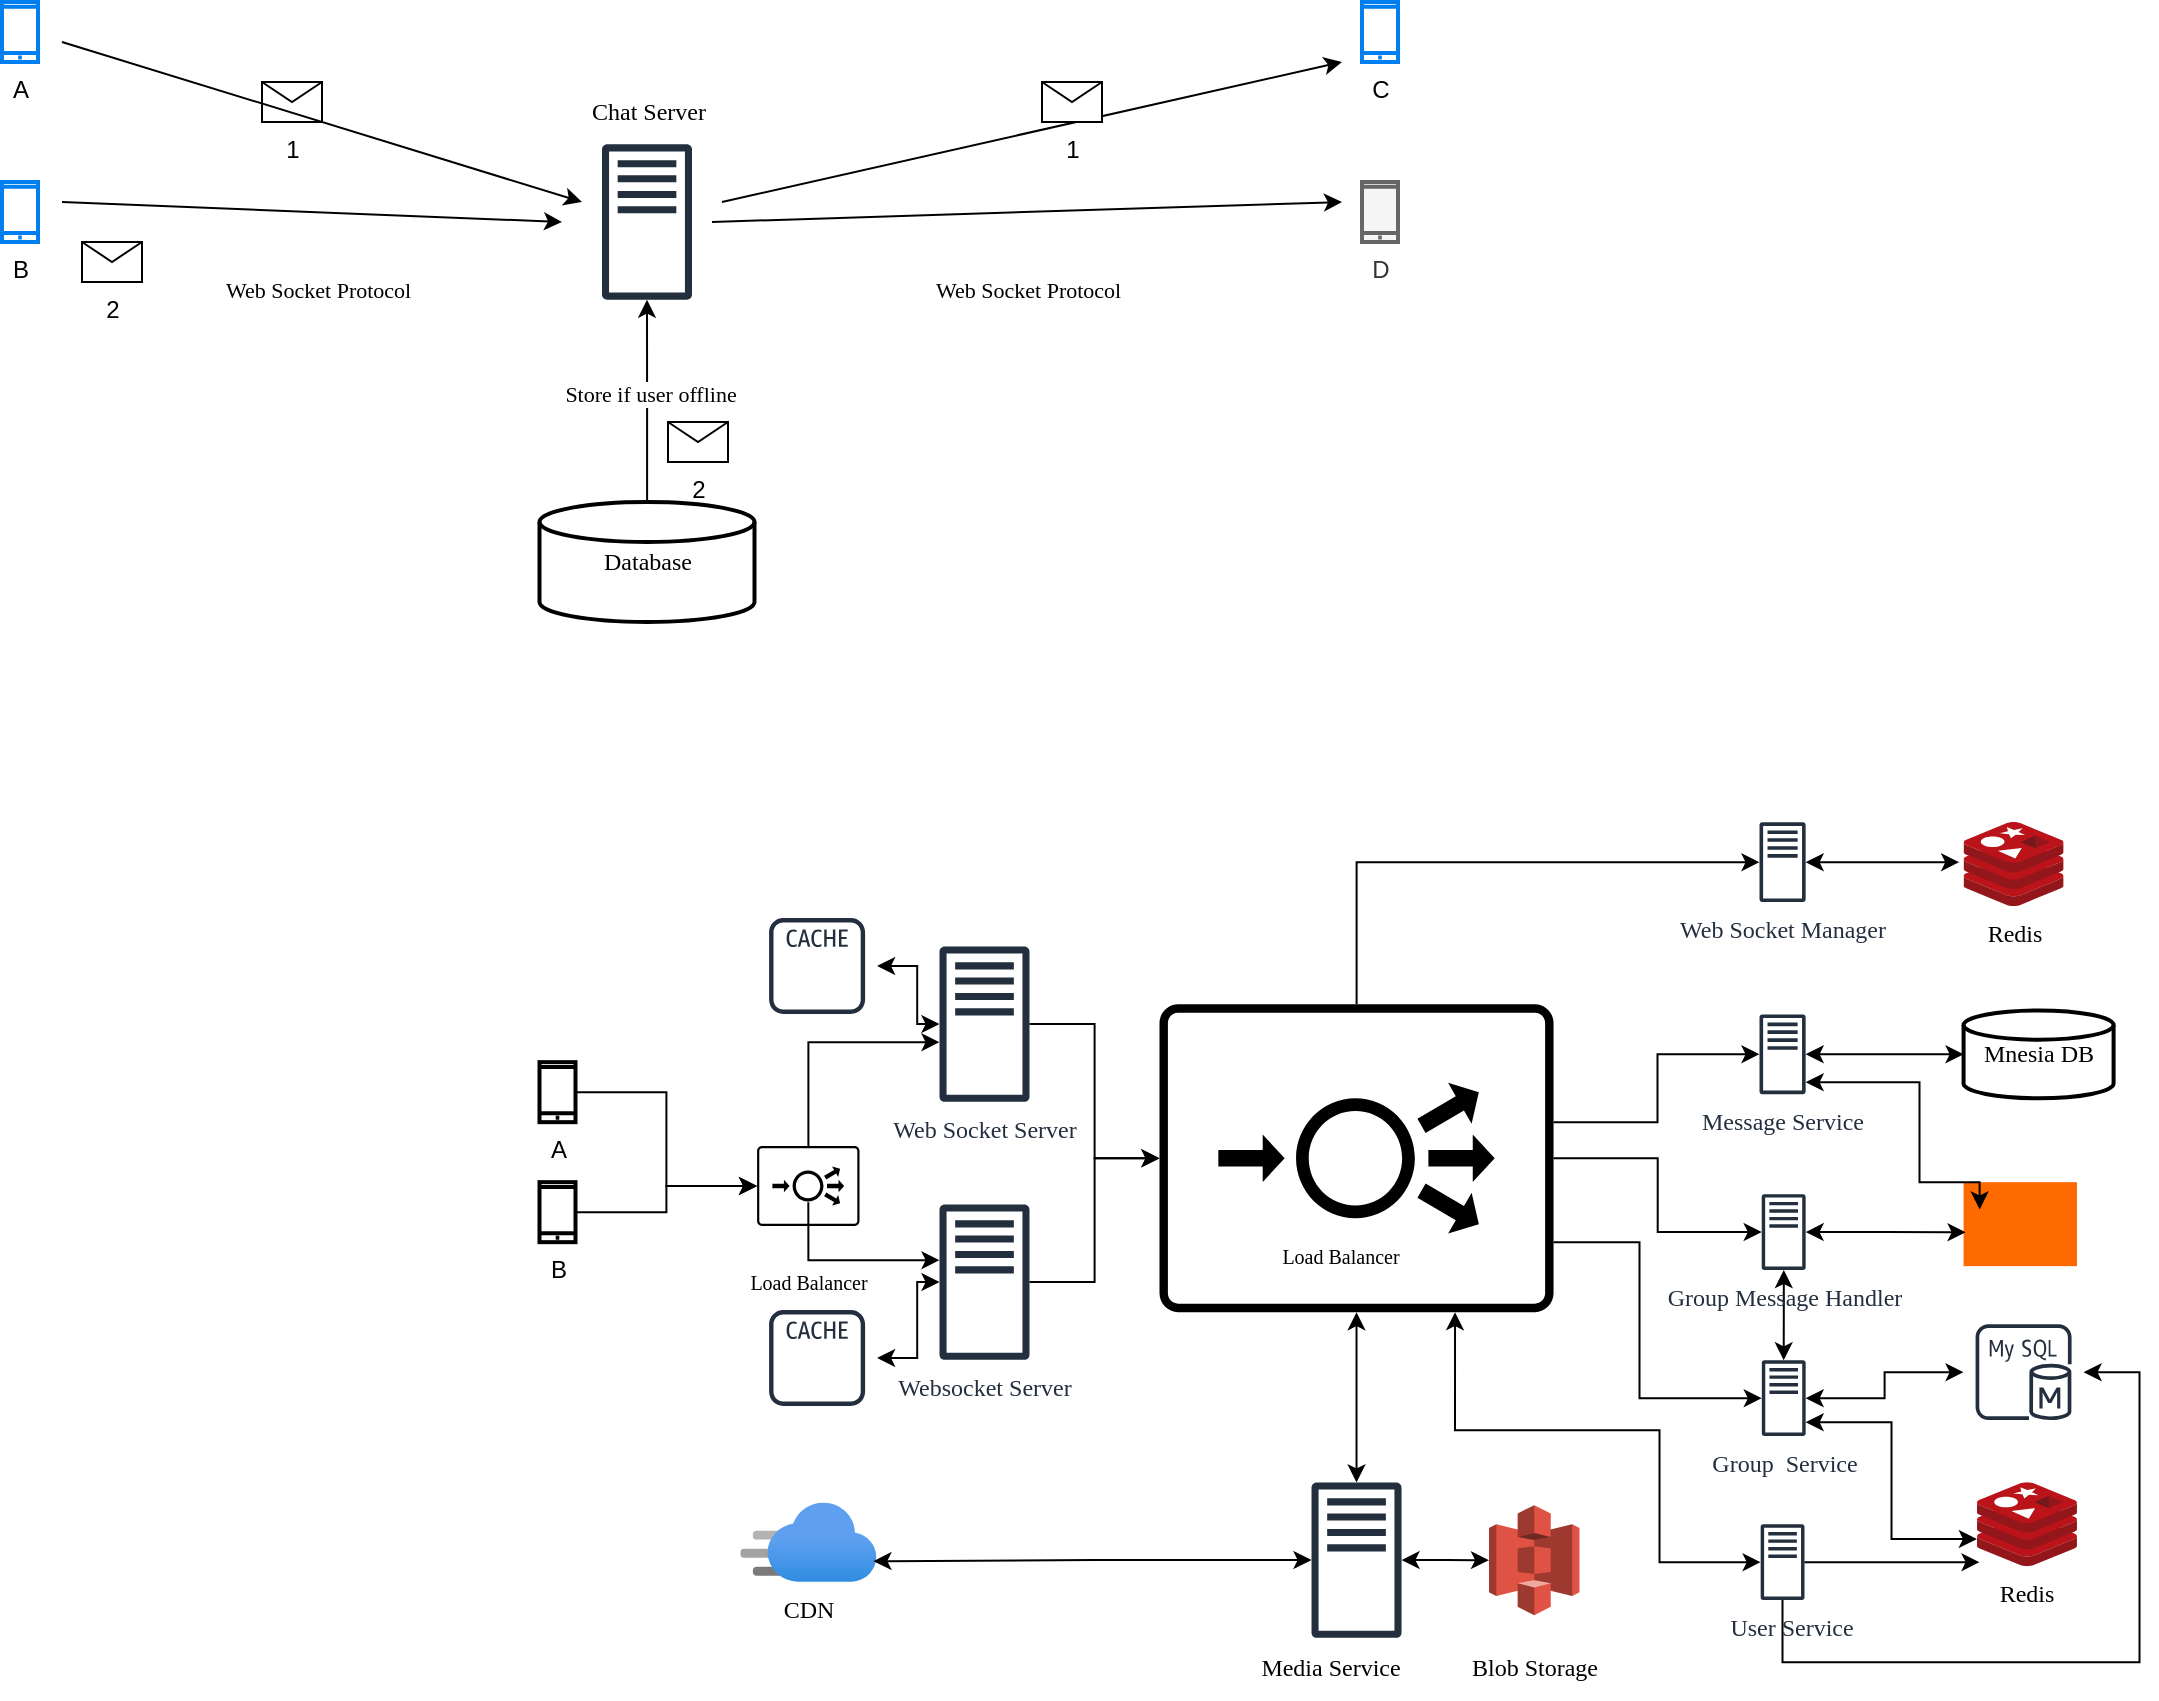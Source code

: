 <mxfile version="28.2.0">
  <diagram name="Page-1" id="N7oIrCuWwNI_fsclLT6k">
    <mxGraphModel dx="1854" dy="1186" grid="1" gridSize="10" guides="1" tooltips="1" connect="1" arrows="1" fold="1" page="1" pageScale="1" pageWidth="827" pageHeight="1169" math="0" shadow="0">
      <root>
        <mxCell id="0" />
        <mxCell id="1" parent="0" />
        <mxCell id="TTPyrnQqHGNIF4u3219H-3" value="" style="sketch=0;outlineConnect=0;fontColor=#232F3E;gradientColor=none;fillColor=#232F3D;strokeColor=none;dashed=0;verticalLabelPosition=bottom;verticalAlign=top;align=center;html=1;fontSize=12;fontStyle=0;aspect=fixed;pointerEvents=1;shape=mxgraph.aws4.traditional_server;fontFamily=Excalifont;" parent="1" vertex="1">
          <mxGeometry x="380" y="271" width="45" height="78" as="geometry" />
        </mxCell>
        <mxCell id="TTPyrnQqHGNIF4u3219H-4" value="Chat Server" style="text;html=1;align=center;verticalAlign=middle;resizable=0;points=[];autosize=1;strokeColor=none;fillColor=none;fontFamily=Excalifont;" parent="1" vertex="1">
          <mxGeometry x="357.5" y="240" width="90" height="30" as="geometry" />
        </mxCell>
        <mxCell id="TTPyrnQqHGNIF4u3219H-14" style="edgeStyle=orthogonalEdgeStyle;rounded=0;orthogonalLoop=1;jettySize=auto;html=1;" parent="1" source="TTPyrnQqHGNIF4u3219H-9" target="TTPyrnQqHGNIF4u3219H-3" edge="1">
          <mxGeometry relative="1" as="geometry" />
        </mxCell>
        <mxCell id="TTPyrnQqHGNIF4u3219H-15" value="Store if user offline" style="edgeLabel;html=1;align=center;verticalAlign=middle;resizable=0;points=[];fontFamily=Excalifont;" parent="TTPyrnQqHGNIF4u3219H-14" vertex="1" connectable="0">
          <mxGeometry x="0.077" relative="1" as="geometry">
            <mxPoint x="1" as="offset" />
          </mxGeometry>
        </mxCell>
        <mxCell id="TTPyrnQqHGNIF4u3219H-9" value="&lt;font face=&quot;Excalifont&quot;&gt;Database&lt;/font&gt;" style="strokeWidth=2;html=1;shape=mxgraph.flowchart.database;whiteSpace=wrap;" parent="1" vertex="1">
          <mxGeometry x="348.75" y="450" width="107.5" height="60" as="geometry" />
        </mxCell>
        <mxCell id="TTPyrnQqHGNIF4u3219H-12" value="&lt;span style=&quot;color: rgb(0, 0, 0); font-family: Excalifont; font-size: 11px; font-style: normal; font-variant-ligatures: normal; font-variant-caps: normal; font-weight: 400; letter-spacing: normal; orphans: 2; text-align: center; text-indent: 0px; text-transform: none; widows: 2; word-spacing: 0px; -webkit-text-stroke-width: 0px; white-space: nowrap; background-color: rgb(255, 255, 255); text-decoration-thickness: initial; text-decoration-style: initial; text-decoration-color: initial; float: none; display: inline !important;&quot;&gt;Web Socket Protocol&lt;/span&gt;" style="text;whiteSpace=wrap;html=1;" parent="1" vertex="1">
          <mxGeometry x="190" y="330" width="100" height="40" as="geometry" />
        </mxCell>
        <mxCell id="TTPyrnQqHGNIF4u3219H-13" value="&lt;span style=&quot;color: rgb(0, 0, 0); font-family: Excalifont; font-size: 11px; font-style: normal; font-variant-ligatures: normal; font-variant-caps: normal; font-weight: 400; letter-spacing: normal; orphans: 2; text-align: center; text-indent: 0px; text-transform: none; widows: 2; word-spacing: 0px; -webkit-text-stroke-width: 0px; white-space: nowrap; background-color: rgb(255, 255, 255); text-decoration-thickness: initial; text-decoration-style: initial; text-decoration-color: initial; float: none; display: inline !important;&quot;&gt;Web Socket Protocol&lt;/span&gt;" style="text;whiteSpace=wrap;html=1;" parent="1" vertex="1">
          <mxGeometry x="545" y="330" width="100" height="40" as="geometry" />
        </mxCell>
        <mxCell id="TTPyrnQqHGNIF4u3219H-17" value="1" style="shape=message;html=1;html=1;outlineConnect=0;labelPosition=center;verticalLabelPosition=bottom;align=center;verticalAlign=top;" parent="1" vertex="1">
          <mxGeometry x="210" y="240" width="30" height="20" as="geometry" />
        </mxCell>
        <mxCell id="TTPyrnQqHGNIF4u3219H-27" value="B" style="html=1;verticalLabelPosition=bottom;align=center;labelBackgroundColor=#ffffff;verticalAlign=top;strokeWidth=2;strokeColor=#0080F0;shadow=0;dashed=0;shape=mxgraph.ios7.icons.smartphone;" parent="1" vertex="1">
          <mxGeometry x="80" y="290" width="18" height="30" as="geometry" />
        </mxCell>
        <mxCell id="TTPyrnQqHGNIF4u3219H-29" value="A" style="html=1;verticalLabelPosition=bottom;align=center;labelBackgroundColor=#ffffff;verticalAlign=top;strokeWidth=2;strokeColor=#0080F0;shadow=0;dashed=0;shape=mxgraph.ios7.icons.smartphone;" parent="1" vertex="1">
          <mxGeometry x="80" y="200" width="18" height="30" as="geometry" />
        </mxCell>
        <mxCell id="TTPyrnQqHGNIF4u3219H-31" value="D" style="html=1;verticalLabelPosition=bottom;align=center;labelBackgroundColor=#ffffff;verticalAlign=top;strokeWidth=2;strokeColor=#666666;shadow=0;dashed=0;shape=mxgraph.ios7.icons.smartphone;fillColor=#f5f5f5;fontColor=#333333;" parent="1" vertex="1">
          <mxGeometry x="760" y="290" width="18" height="30" as="geometry" />
        </mxCell>
        <mxCell id="TTPyrnQqHGNIF4u3219H-32" value="C" style="html=1;verticalLabelPosition=bottom;align=center;labelBackgroundColor=#ffffff;verticalAlign=top;strokeWidth=2;strokeColor=#0080F0;shadow=0;dashed=0;shape=mxgraph.ios7.icons.smartphone;" parent="1" vertex="1">
          <mxGeometry x="760" y="200" width="18" height="30" as="geometry" />
        </mxCell>
        <mxCell id="TTPyrnQqHGNIF4u3219H-33" value="" style="endArrow=classic;html=1;rounded=0;" parent="1" edge="1">
          <mxGeometry width="50" height="50" relative="1" as="geometry">
            <mxPoint x="110" y="220" as="sourcePoint" />
            <mxPoint x="370" y="300" as="targetPoint" />
          </mxGeometry>
        </mxCell>
        <mxCell id="TTPyrnQqHGNIF4u3219H-34" value="" style="endArrow=classic;html=1;rounded=0;" parent="1" edge="1">
          <mxGeometry width="50" height="50" relative="1" as="geometry">
            <mxPoint x="110" y="300" as="sourcePoint" />
            <mxPoint x="360" y="310" as="targetPoint" />
          </mxGeometry>
        </mxCell>
        <mxCell id="TTPyrnQqHGNIF4u3219H-35" value="" style="endArrow=classic;html=1;rounded=0;" parent="1" edge="1">
          <mxGeometry width="50" height="50" relative="1" as="geometry">
            <mxPoint x="440" y="300" as="sourcePoint" />
            <mxPoint x="750" y="230" as="targetPoint" />
          </mxGeometry>
        </mxCell>
        <mxCell id="TTPyrnQqHGNIF4u3219H-36" value="" style="endArrow=classic;html=1;rounded=0;" parent="1" edge="1">
          <mxGeometry width="50" height="50" relative="1" as="geometry">
            <mxPoint x="435" y="310" as="sourcePoint" />
            <mxPoint x="750" y="300" as="targetPoint" />
          </mxGeometry>
        </mxCell>
        <mxCell id="TTPyrnQqHGNIF4u3219H-37" value="2" style="shape=message;html=1;html=1;outlineConnect=0;labelPosition=center;verticalLabelPosition=bottom;align=center;verticalAlign=top;" parent="1" vertex="1">
          <mxGeometry x="120" y="320" width="30" height="20" as="geometry" />
        </mxCell>
        <mxCell id="TTPyrnQqHGNIF4u3219H-38" value="1" style="shape=message;html=1;html=1;outlineConnect=0;labelPosition=center;verticalLabelPosition=bottom;align=center;verticalAlign=top;" parent="1" vertex="1">
          <mxGeometry x="600" y="240" width="30" height="20" as="geometry" />
        </mxCell>
        <mxCell id="TTPyrnQqHGNIF4u3219H-40" value="2" style="shape=message;html=1;html=1;outlineConnect=0;labelPosition=center;verticalLabelPosition=bottom;align=center;verticalAlign=top;" parent="1" vertex="1">
          <mxGeometry x="413" y="410" width="30" height="20" as="geometry" />
        </mxCell>
        <mxCell id="rwsrl384GwY_BKuawVcf-6" value="B" style="html=1;verticalLabelPosition=bottom;align=center;labelBackgroundColor=#ffffff;verticalAlign=top;strokeWidth=2;strokeColor=#000000;shadow=0;dashed=0;shape=mxgraph.ios7.icons.smartphone;" parent="1" vertex="1">
          <mxGeometry x="348.75" y="790.08" width="18" height="30" as="geometry" />
        </mxCell>
        <mxCell id="rwsrl384GwY_BKuawVcf-7" value="A" style="html=1;verticalLabelPosition=bottom;align=center;labelBackgroundColor=#ffffff;verticalAlign=top;strokeWidth=2;strokeColor=#000000;shadow=0;dashed=0;shape=mxgraph.ios7.icons.smartphone;" parent="1" vertex="1">
          <mxGeometry x="348.75" y="730.08" width="18" height="30" as="geometry" />
        </mxCell>
        <mxCell id="rwsrl384GwY_BKuawVcf-21" style="edgeStyle=orthogonalEdgeStyle;rounded=0;orthogonalLoop=1;jettySize=auto;html=1;" parent="1" source="rwsrl384GwY_BKuawVcf-16" target="rwsrl384GwY_BKuawVcf-19" edge="1">
          <mxGeometry relative="1" as="geometry">
            <Array as="points">
              <mxPoint x="482.75" y="720.08" />
            </Array>
          </mxGeometry>
        </mxCell>
        <mxCell id="rwsrl384GwY_BKuawVcf-22" style="edgeStyle=orthogonalEdgeStyle;rounded=0;orthogonalLoop=1;jettySize=auto;html=1;" parent="1" edge="1">
          <mxGeometry relative="1" as="geometry">
            <mxPoint x="483.159" y="800.08" as="sourcePoint" />
            <mxPoint x="548.75" y="829.08" as="targetPoint" />
            <Array as="points">
              <mxPoint x="482.75" y="829.08" />
            </Array>
          </mxGeometry>
        </mxCell>
        <mxCell id="rwsrl384GwY_BKuawVcf-16" value="" style="sketch=0;points=[[0.015,0.015,0],[0.985,0.015,0],[0.985,0.985,0],[0.015,0.985,0],[0.25,0,0],[0.5,0,0],[0.75,0,0],[1,0.25,0],[1,0.5,0],[1,0.75,0],[0.75,1,0],[0.5,1,0],[0.25,1,0],[0,0.75,0],[0,0.5,0],[0,0.25,0]];verticalLabelPosition=bottom;html=1;verticalAlign=top;aspect=fixed;align=center;pointerEvents=1;shape=mxgraph.cisco19.rect;prIcon=load_balancer;fillColor=none;strokeColor=#000000;" parent="1" vertex="1">
          <mxGeometry x="457.55" y="772" width="51.2" height="40" as="geometry" />
        </mxCell>
        <mxCell id="rwsrl384GwY_BKuawVcf-17" style="edgeStyle=orthogonalEdgeStyle;rounded=0;orthogonalLoop=1;jettySize=auto;html=1;entryX=0;entryY=0.5;entryDx=0;entryDy=0;entryPerimeter=0;" parent="1" source="rwsrl384GwY_BKuawVcf-7" target="rwsrl384GwY_BKuawVcf-16" edge="1">
          <mxGeometry relative="1" as="geometry" />
        </mxCell>
        <mxCell id="rwsrl384GwY_BKuawVcf-18" style="edgeStyle=orthogonalEdgeStyle;rounded=0;orthogonalLoop=1;jettySize=auto;html=1;entryX=0;entryY=0.5;entryDx=0;entryDy=0;entryPerimeter=0;" parent="1" source="rwsrl384GwY_BKuawVcf-6" target="rwsrl384GwY_BKuawVcf-16" edge="1">
          <mxGeometry relative="1" as="geometry" />
        </mxCell>
        <mxCell id="rwsrl384GwY_BKuawVcf-19" value="Web Socket Server" style="sketch=0;outlineConnect=0;fontColor=#232F3E;gradientColor=none;fillColor=#232F3D;strokeColor=none;dashed=0;verticalLabelPosition=bottom;verticalAlign=top;align=center;html=1;fontSize=12;fontStyle=0;aspect=fixed;pointerEvents=1;shape=mxgraph.aws4.traditional_server;fontFamily=Excalifont;" parent="1" vertex="1">
          <mxGeometry x="548.75" y="672.08" width="45" height="78" as="geometry" />
        </mxCell>
        <mxCell id="rwsrl384GwY_BKuawVcf-20" value="Websocket Server" style="sketch=0;outlineConnect=0;fontColor=#232F3E;gradientColor=none;fillColor=#232F3D;strokeColor=none;dashed=0;verticalLabelPosition=bottom;verticalAlign=top;align=center;html=1;fontSize=12;fontStyle=0;aspect=fixed;pointerEvents=1;shape=mxgraph.aws4.traditional_server;fontFamily=Excalifont;" parent="1" vertex="1">
          <mxGeometry x="548.75" y="801.08" width="45" height="78" as="geometry" />
        </mxCell>
        <mxCell id="rwsrl384GwY_BKuawVcf-23" value="Load Balancer" style="text;html=1;align=center;verticalAlign=middle;resizable=0;points=[];autosize=1;strokeColor=none;fillColor=none;fontFamily=Excalifont;fontSize=10;" parent="1" vertex="1">
          <mxGeometry x="438.15" y="825.08" width="90" height="30" as="geometry" />
        </mxCell>
        <mxCell id="M1YjJfRP1OYeWXYcWe0f-34" style="edgeStyle=orthogonalEdgeStyle;rounded=0;orthogonalLoop=1;jettySize=auto;html=1;exitX=0.75;exitY=1;exitDx=0;exitDy=0;exitPerimeter=0;startArrow=classic;startFill=1;" edge="1" parent="1" source="rwsrl384GwY_BKuawVcf-24" target="M1YjJfRP1OYeWXYcWe0f-29">
          <mxGeometry relative="1" as="geometry">
            <mxPoint x="734.763" y="879.08" as="sourcePoint" />
            <mxPoint x="948.25" y="985.162" as="targetPoint" />
            <Array as="points">
              <mxPoint x="806.75" y="914.08" />
              <mxPoint x="908.75" y="914.08" />
              <mxPoint x="908.75" y="980.08" />
            </Array>
          </mxGeometry>
        </mxCell>
        <mxCell id="M1YjJfRP1OYeWXYcWe0f-35" style="edgeStyle=orthogonalEdgeStyle;rounded=0;orthogonalLoop=1;jettySize=auto;html=1;" edge="1" parent="1" source="rwsrl384GwY_BKuawVcf-24" target="rwsrl384GwY_BKuawVcf-61">
          <mxGeometry relative="1" as="geometry">
            <Array as="points">
              <mxPoint x="898.75" y="820.08" />
              <mxPoint x="898.75" y="898.08" />
            </Array>
          </mxGeometry>
        </mxCell>
        <mxCell id="M1YjJfRP1OYeWXYcWe0f-36" style="edgeStyle=orthogonalEdgeStyle;rounded=0;orthogonalLoop=1;jettySize=auto;html=1;" edge="1" parent="1" source="rwsrl384GwY_BKuawVcf-24" target="M1YjJfRP1OYeWXYcWe0f-12">
          <mxGeometry relative="1" as="geometry" />
        </mxCell>
        <mxCell id="M1YjJfRP1OYeWXYcWe0f-37" style="edgeStyle=orthogonalEdgeStyle;rounded=0;orthogonalLoop=1;jettySize=auto;html=1;" edge="1" parent="1" source="rwsrl384GwY_BKuawVcf-24" target="M1YjJfRP1OYeWXYcWe0f-21">
          <mxGeometry relative="1" as="geometry">
            <Array as="points">
              <mxPoint x="907.75" y="760.08" />
              <mxPoint x="907.75" y="726.08" />
            </Array>
          </mxGeometry>
        </mxCell>
        <mxCell id="M1YjJfRP1OYeWXYcWe0f-38" style="edgeStyle=orthogonalEdgeStyle;rounded=0;orthogonalLoop=1;jettySize=auto;html=1;" edge="1" parent="1" source="rwsrl384GwY_BKuawVcf-24" target="rwsrl384GwY_BKuawVcf-27">
          <mxGeometry relative="1" as="geometry">
            <Array as="points">
              <mxPoint x="757.75" y="630.08" />
            </Array>
          </mxGeometry>
        </mxCell>
        <mxCell id="rwsrl384GwY_BKuawVcf-24" value="" style="sketch=0;points=[[0.015,0.015,0],[0.985,0.015,0],[0.985,0.985,0],[0.015,0.985,0],[0.25,0,0],[0.5,0,0],[0.75,0,0],[1,0.25,0],[1,0.5,0],[1,0.75,0],[0.75,1,0],[0.5,1,0],[0.25,1,0],[0,0.75,0],[0,0.5,0],[0,0.25,0]];verticalLabelPosition=bottom;html=1;verticalAlign=top;aspect=fixed;align=center;pointerEvents=1;shape=mxgraph.cisco19.rect;prIcon=load_balancer;fillColor=none;strokeColor=#000000;" parent="1" vertex="1">
          <mxGeometry x="658.75" y="701.16" width="197.02" height="153.92" as="geometry" />
        </mxCell>
        <mxCell id="rwsrl384GwY_BKuawVcf-26" style="edgeStyle=orthogonalEdgeStyle;rounded=0;orthogonalLoop=1;jettySize=auto;html=1;entryX=0;entryY=0.5;entryDx=0;entryDy=0;entryPerimeter=0;" parent="1" source="rwsrl384GwY_BKuawVcf-20" target="rwsrl384GwY_BKuawVcf-24" edge="1">
          <mxGeometry relative="1" as="geometry" />
        </mxCell>
        <mxCell id="rwsrl384GwY_BKuawVcf-27" value="Web Socket Manager" style="sketch=0;outlineConnect=0;fontColor=#232F3E;gradientColor=none;fillColor=#232F3D;strokeColor=none;dashed=0;verticalLabelPosition=bottom;verticalAlign=top;align=center;html=1;fontSize=12;fontStyle=0;aspect=fixed;pointerEvents=1;shape=mxgraph.aws4.traditional_server;fontFamily=Excalifont;" parent="1" vertex="1">
          <mxGeometry x="958.75" y="610.08" width="23.08" height="40" as="geometry" />
        </mxCell>
        <mxCell id="rwsrl384GwY_BKuawVcf-28" value="Redis" style="image;sketch=0;aspect=fixed;html=1;points=[];align=center;fontSize=12;image=img/lib/mscae/Cache_Redis_Product.svg;fontFamily=Excalifont;" parent="1" vertex="1">
          <mxGeometry x="1060.79" y="610" width="50" height="42" as="geometry" />
        </mxCell>
        <mxCell id="rwsrl384GwY_BKuawVcf-34" value="Load Balancer" style="text;html=1;align=center;verticalAlign=middle;resizable=0;points=[];autosize=1;strokeColor=none;fillColor=none;fontFamily=Excalifont;fontSize=10;" parent="1" vertex="1">
          <mxGeometry x="703.75" y="812" width="90" height="30" as="geometry" />
        </mxCell>
        <mxCell id="rwsrl384GwY_BKuawVcf-35" value="&lt;font face=&quot;Excalifont&quot;&gt;Mnesia DB&lt;/font&gt;" style="strokeWidth=2;html=1;shape=mxgraph.flowchart.database;whiteSpace=wrap;" parent="1" vertex="1">
          <mxGeometry x="1060.79" y="704.2" width="75" height="43.92" as="geometry" />
        </mxCell>
        <mxCell id="rwsrl384GwY_BKuawVcf-37" style="edgeStyle=orthogonalEdgeStyle;rounded=0;orthogonalLoop=1;jettySize=auto;html=1;entryX=-0.044;entryY=0.264;entryDx=0;entryDy=0;entryPerimeter=0;startArrow=classic;startFill=1;" parent="1" edge="1">
          <mxGeometry relative="1" as="geometry">
            <Array as="points">
              <mxPoint x="1048.79" y="630.99" />
            </Array>
            <mxPoint x="981.83" y="630.076" as="sourcePoint" />
            <mxPoint x="1058.59" y="630.078" as="targetPoint" />
          </mxGeometry>
        </mxCell>
        <mxCell id="rwsrl384GwY_BKuawVcf-38" value="Blob Storage" style="text;html=1;align=center;verticalAlign=middle;resizable=0;points=[];autosize=1;strokeColor=none;fillColor=none;fontFamily=Excalifont;" parent="1" vertex="1">
          <mxGeometry x="796.13" y="1018.08" width="100" height="30" as="geometry" />
        </mxCell>
        <mxCell id="M1YjJfRP1OYeWXYcWe0f-3" style="edgeStyle=orthogonalEdgeStyle;rounded=0;orthogonalLoop=1;jettySize=auto;html=1;startArrow=classic;startFill=1;" edge="1" parent="1" source="rwsrl384GwY_BKuawVcf-42" target="rwsrl384GwY_BKuawVcf-24">
          <mxGeometry relative="1" as="geometry" />
        </mxCell>
        <mxCell id="rwsrl384GwY_BKuawVcf-42" value="" style="sketch=0;outlineConnect=0;fontColor=#232F3E;gradientColor=none;fillColor=#232F3D;strokeColor=none;dashed=0;verticalLabelPosition=bottom;verticalAlign=top;align=center;html=1;fontSize=12;fontStyle=0;aspect=fixed;pointerEvents=1;shape=mxgraph.aws4.traditional_server;fontFamily=Excalifont;" parent="1" vertex="1">
          <mxGeometry x="734.76" y="940.08" width="45" height="78" as="geometry" />
        </mxCell>
        <mxCell id="rwsrl384GwY_BKuawVcf-44" value="" style="outlineConnect=0;dashed=0;verticalLabelPosition=bottom;verticalAlign=top;align=center;html=1;shape=mxgraph.aws3.s3;fillColor=#E05243;gradientColor=none;" parent="1" vertex="1">
          <mxGeometry x="823.51" y="951.58" width="45.24" height="55" as="geometry" />
        </mxCell>
        <mxCell id="rwsrl384GwY_BKuawVcf-46" style="edgeStyle=orthogonalEdgeStyle;rounded=0;orthogonalLoop=1;jettySize=auto;html=1;entryX=0;entryY=0.5;entryDx=0;entryDy=0;entryPerimeter=0;" parent="1" source="rwsrl384GwY_BKuawVcf-19" target="rwsrl384GwY_BKuawVcf-24" edge="1">
          <mxGeometry relative="1" as="geometry" />
        </mxCell>
        <mxCell id="rwsrl384GwY_BKuawVcf-50" style="edgeStyle=orthogonalEdgeStyle;rounded=0;orthogonalLoop=1;jettySize=auto;html=1;startArrow=classic;startFill=1;" parent="1" source="rwsrl384GwY_BKuawVcf-48" target="rwsrl384GwY_BKuawVcf-19" edge="1">
          <mxGeometry relative="1" as="geometry" />
        </mxCell>
        <mxCell id="rwsrl384GwY_BKuawVcf-48" value="" style="sketch=0;outlineConnect=0;fontColor=#232F3E;gradientColor=none;strokeColor=#232F3E;fillColor=none;dashed=0;verticalLabelPosition=bottom;verticalAlign=top;align=center;html=1;fontSize=12;fontStyle=0;aspect=fixed;shape=mxgraph.aws4.resourceIcon;resIcon=mxgraph.aws4.cache_node;" parent="1" vertex="1">
          <mxGeometry x="457.55" y="652" width="60" height="60" as="geometry" />
        </mxCell>
        <mxCell id="rwsrl384GwY_BKuawVcf-52" style="edgeStyle=orthogonalEdgeStyle;rounded=0;orthogonalLoop=1;jettySize=auto;html=1;startArrow=classic;startFill=1;" parent="1" source="rwsrl384GwY_BKuawVcf-49" target="rwsrl384GwY_BKuawVcf-20" edge="1">
          <mxGeometry relative="1" as="geometry" />
        </mxCell>
        <mxCell id="rwsrl384GwY_BKuawVcf-49" value="" style="sketch=0;outlineConnect=0;fontColor=#232F3E;gradientColor=none;strokeColor=#232F3E;fillColor=none;dashed=0;verticalLabelPosition=bottom;verticalAlign=top;align=center;html=1;fontSize=12;fontStyle=0;aspect=fixed;shape=mxgraph.aws4.resourceIcon;resIcon=mxgraph.aws4.cache_node;" parent="1" vertex="1">
          <mxGeometry x="457.55" y="848" width="60" height="60" as="geometry" />
        </mxCell>
        <mxCell id="rwsrl384GwY_BKuawVcf-58" value="Media Service" style="text;html=1;align=center;verticalAlign=middle;resizable=0;points=[];autosize=1;strokeColor=none;fillColor=none;fontFamily=Excalifont;" parent="1" vertex="1">
          <mxGeometry x="693.75" y="1018.08" width="100" height="30" as="geometry" />
        </mxCell>
        <mxCell id="rwsrl384GwY_BKuawVcf-59" value="CDN" style="image;aspect=fixed;html=1;points=[];align=center;fontSize=12;image=img/lib/azure2/app_services/CDN_Profiles.svg;fontFamily=Excalifont;" parent="1" vertex="1">
          <mxGeometry x="449.15" y="950.08" width="68" height="40" as="geometry" />
        </mxCell>
        <mxCell id="M1YjJfRP1OYeWXYcWe0f-27" style="edgeStyle=orthogonalEdgeStyle;rounded=0;orthogonalLoop=1;jettySize=auto;html=1;startArrow=classic;startFill=1;" edge="1" parent="1" source="rwsrl384GwY_BKuawVcf-61" target="M1YjJfRP1OYeWXYcWe0f-6">
          <mxGeometry relative="1" as="geometry" />
        </mxCell>
        <mxCell id="rwsrl384GwY_BKuawVcf-61" value="Group&amp;nbsp; Service" style="sketch=0;outlineConnect=0;fontColor=#232F3E;gradientColor=none;fillColor=#232F3D;strokeColor=none;dashed=0;verticalLabelPosition=bottom;verticalAlign=top;align=center;html=1;fontSize=12;fontStyle=0;aspect=fixed;pointerEvents=1;shape=mxgraph.aws4.traditional_server;fontFamily=Excalifont;" parent="1" vertex="1">
          <mxGeometry x="959.91" y="879.08" width="21.92" height="38" as="geometry" />
        </mxCell>
        <mxCell id="M1YjJfRP1OYeWXYcWe0f-1" style="edgeStyle=orthogonalEdgeStyle;rounded=0;orthogonalLoop=1;jettySize=auto;html=1;entryX=0.979;entryY=0.738;entryDx=0;entryDy=0;entryPerimeter=0;startArrow=classic;startFill=1;" edge="1" parent="1" source="rwsrl384GwY_BKuawVcf-42" target="rwsrl384GwY_BKuawVcf-59">
          <mxGeometry relative="1" as="geometry" />
        </mxCell>
        <mxCell id="M1YjJfRP1OYeWXYcWe0f-2" style="edgeStyle=orthogonalEdgeStyle;rounded=0;orthogonalLoop=1;jettySize=auto;html=1;entryX=0;entryY=0.5;entryDx=0;entryDy=0;entryPerimeter=0;startArrow=classic;startFill=1;" edge="1" parent="1" source="rwsrl384GwY_BKuawVcf-42" target="rwsrl384GwY_BKuawVcf-44">
          <mxGeometry relative="1" as="geometry" />
        </mxCell>
        <mxCell id="M1YjJfRP1OYeWXYcWe0f-4" value="Redis" style="image;sketch=0;aspect=fixed;html=1;points=[];align=center;fontSize=12;image=img/lib/mscae/Cache_Redis_Product.svg;fontFamily=Excalifont;" vertex="1" parent="1">
          <mxGeometry x="1067.49" y="940.08" width="50" height="42" as="geometry" />
        </mxCell>
        <mxCell id="M1YjJfRP1OYeWXYcWe0f-6" value="" style="sketch=0;outlineConnect=0;fontColor=#232F3E;gradientColor=none;strokeColor=#232F3E;fillColor=#ffffff;dashed=0;verticalLabelPosition=bottom;verticalAlign=top;align=center;html=1;fontSize=12;fontStyle=0;aspect=fixed;shape=mxgraph.aws4.resourceIcon;resIcon=mxgraph.aws4.mysql_db_instance;" vertex="1" parent="1">
          <mxGeometry x="1060.79" y="855.08" width="60" height="60" as="geometry" />
        </mxCell>
        <mxCell id="M1YjJfRP1OYeWXYcWe0f-26" style="edgeStyle=orthogonalEdgeStyle;rounded=0;orthogonalLoop=1;jettySize=auto;html=1;startArrow=classic;startFill=1;" edge="1" parent="1" source="M1YjJfRP1OYeWXYcWe0f-12" target="rwsrl384GwY_BKuawVcf-61">
          <mxGeometry relative="1" as="geometry" />
        </mxCell>
        <mxCell id="M1YjJfRP1OYeWXYcWe0f-12" value="Group Message Handler" style="sketch=0;outlineConnect=0;fontColor=#232F3E;gradientColor=none;fillColor=#232F3D;strokeColor=none;dashed=0;verticalLabelPosition=bottom;verticalAlign=top;align=center;html=1;fontSize=12;fontStyle=0;aspect=fixed;pointerEvents=1;shape=mxgraph.aws4.traditional_server;fontFamily=Excalifont;" vertex="1" parent="1">
          <mxGeometry x="959.86" y="796" width="21.97" height="38.08" as="geometry" />
        </mxCell>
        <mxCell id="M1YjJfRP1OYeWXYcWe0f-16" value="" style="points=[];aspect=fixed;html=1;align=center;shadow=0;dashed=0;fillColor=#FF6A00;strokeColor=none;shape=mxgraph.alibaba_cloud.kafka;" vertex="1" parent="1">
          <mxGeometry x="1060.79" y="790.08" width="56.7" height="42" as="geometry" />
        </mxCell>
        <mxCell id="M1YjJfRP1OYeWXYcWe0f-24" style="edgeStyle=orthogonalEdgeStyle;rounded=0;orthogonalLoop=1;jettySize=auto;html=1;entryX=0.142;entryY=0.325;entryDx=0;entryDy=0;entryPerimeter=0;startArrow=classic;startFill=1;" edge="1" parent="1" source="M1YjJfRP1OYeWXYcWe0f-21" target="M1YjJfRP1OYeWXYcWe0f-16">
          <mxGeometry relative="1" as="geometry">
            <Array as="points">
              <mxPoint x="1038.75" y="740.08" />
              <mxPoint x="1038.75" y="790.08" />
              <mxPoint x="1068.75" y="790.08" />
            </Array>
          </mxGeometry>
        </mxCell>
        <mxCell id="M1YjJfRP1OYeWXYcWe0f-21" value="Message Service" style="sketch=0;outlineConnect=0;fontColor=#232F3E;gradientColor=none;fillColor=#232F3D;strokeColor=none;dashed=0;verticalLabelPosition=bottom;verticalAlign=top;align=center;html=1;fontSize=12;fontStyle=0;aspect=fixed;pointerEvents=1;shape=mxgraph.aws4.traditional_server;fontFamily=Excalifont;" vertex="1" parent="1">
          <mxGeometry x="958.75" y="706.16" width="23.08" height="40" as="geometry" />
        </mxCell>
        <mxCell id="M1YjJfRP1OYeWXYcWe0f-22" style="edgeStyle=orthogonalEdgeStyle;rounded=0;orthogonalLoop=1;jettySize=auto;html=1;entryX=0;entryY=0.5;entryDx=0;entryDy=0;entryPerimeter=0;startArrow=classic;startFill=1;" edge="1" parent="1" source="M1YjJfRP1OYeWXYcWe0f-21" target="rwsrl384GwY_BKuawVcf-35">
          <mxGeometry relative="1" as="geometry" />
        </mxCell>
        <mxCell id="M1YjJfRP1OYeWXYcWe0f-23" style="edgeStyle=orthogonalEdgeStyle;rounded=0;orthogonalLoop=1;jettySize=auto;html=1;entryX=0.018;entryY=0.597;entryDx=0;entryDy=0;entryPerimeter=0;startArrow=classic;startFill=1;" edge="1" parent="1" source="M1YjJfRP1OYeWXYcWe0f-12" target="M1YjJfRP1OYeWXYcWe0f-16">
          <mxGeometry relative="1" as="geometry" />
        </mxCell>
        <mxCell id="M1YjJfRP1OYeWXYcWe0f-28" style="edgeStyle=orthogonalEdgeStyle;rounded=0;orthogonalLoop=1;jettySize=auto;html=1;entryX=-0.001;entryY=0.677;entryDx=0;entryDy=0;entryPerimeter=0;startArrow=classic;startFill=1;" edge="1" parent="1" source="rwsrl384GwY_BKuawVcf-61" target="M1YjJfRP1OYeWXYcWe0f-4">
          <mxGeometry relative="1" as="geometry">
            <Array as="points">
              <mxPoint x="1024.75" y="910.08" />
              <mxPoint x="1024.75" y="968.08" />
            </Array>
          </mxGeometry>
        </mxCell>
        <mxCell id="M1YjJfRP1OYeWXYcWe0f-31" style="edgeStyle=orthogonalEdgeStyle;rounded=0;orthogonalLoop=1;jettySize=auto;html=1;" edge="1" parent="1" source="M1YjJfRP1OYeWXYcWe0f-29" target="M1YjJfRP1OYeWXYcWe0f-6">
          <mxGeometry relative="1" as="geometry">
            <Array as="points">
              <mxPoint x="970.75" y="1030.08" />
              <mxPoint x="1148.75" y="1030.08" />
              <mxPoint x="1148.75" y="885.08" />
            </Array>
          </mxGeometry>
        </mxCell>
        <mxCell id="M1YjJfRP1OYeWXYcWe0f-29" value="&amp;nbsp; &amp;nbsp;User Service" style="sketch=0;outlineConnect=0;fontColor=#232F3E;gradientColor=none;fillColor=#232F3D;strokeColor=none;dashed=0;verticalLabelPosition=bottom;verticalAlign=top;align=center;html=1;fontSize=12;fontStyle=0;aspect=fixed;pointerEvents=1;shape=mxgraph.aws4.traditional_server;fontFamily=Excalifont;" vertex="1" parent="1">
          <mxGeometry x="959.33" y="961.08" width="21.92" height="38" as="geometry" />
        </mxCell>
        <mxCell id="M1YjJfRP1OYeWXYcWe0f-30" style="edgeStyle=orthogonalEdgeStyle;rounded=0;orthogonalLoop=1;jettySize=auto;html=1;" edge="1" parent="1" source="M1YjJfRP1OYeWXYcWe0f-29">
          <mxGeometry relative="1" as="geometry">
            <mxPoint x="1068.75" y="980.08" as="targetPoint" />
          </mxGeometry>
        </mxCell>
      </root>
    </mxGraphModel>
  </diagram>
</mxfile>
